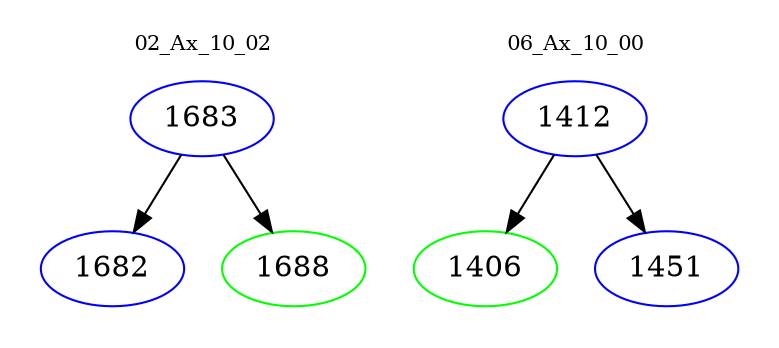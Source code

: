 digraph{
subgraph cluster_0 {
color = white
label = "02_Ax_10_02";
fontsize=10;
T0_1683 [label="1683", color="blue"]
T0_1683 -> T0_1682 [color="black"]
T0_1682 [label="1682", color="blue"]
T0_1683 -> T0_1688 [color="black"]
T0_1688 [label="1688", color="green"]
}
subgraph cluster_1 {
color = white
label = "06_Ax_10_00";
fontsize=10;
T1_1412 [label="1412", color="blue"]
T1_1412 -> T1_1406 [color="black"]
T1_1406 [label="1406", color="green"]
T1_1412 -> T1_1451 [color="black"]
T1_1451 [label="1451", color="blue"]
}
}
